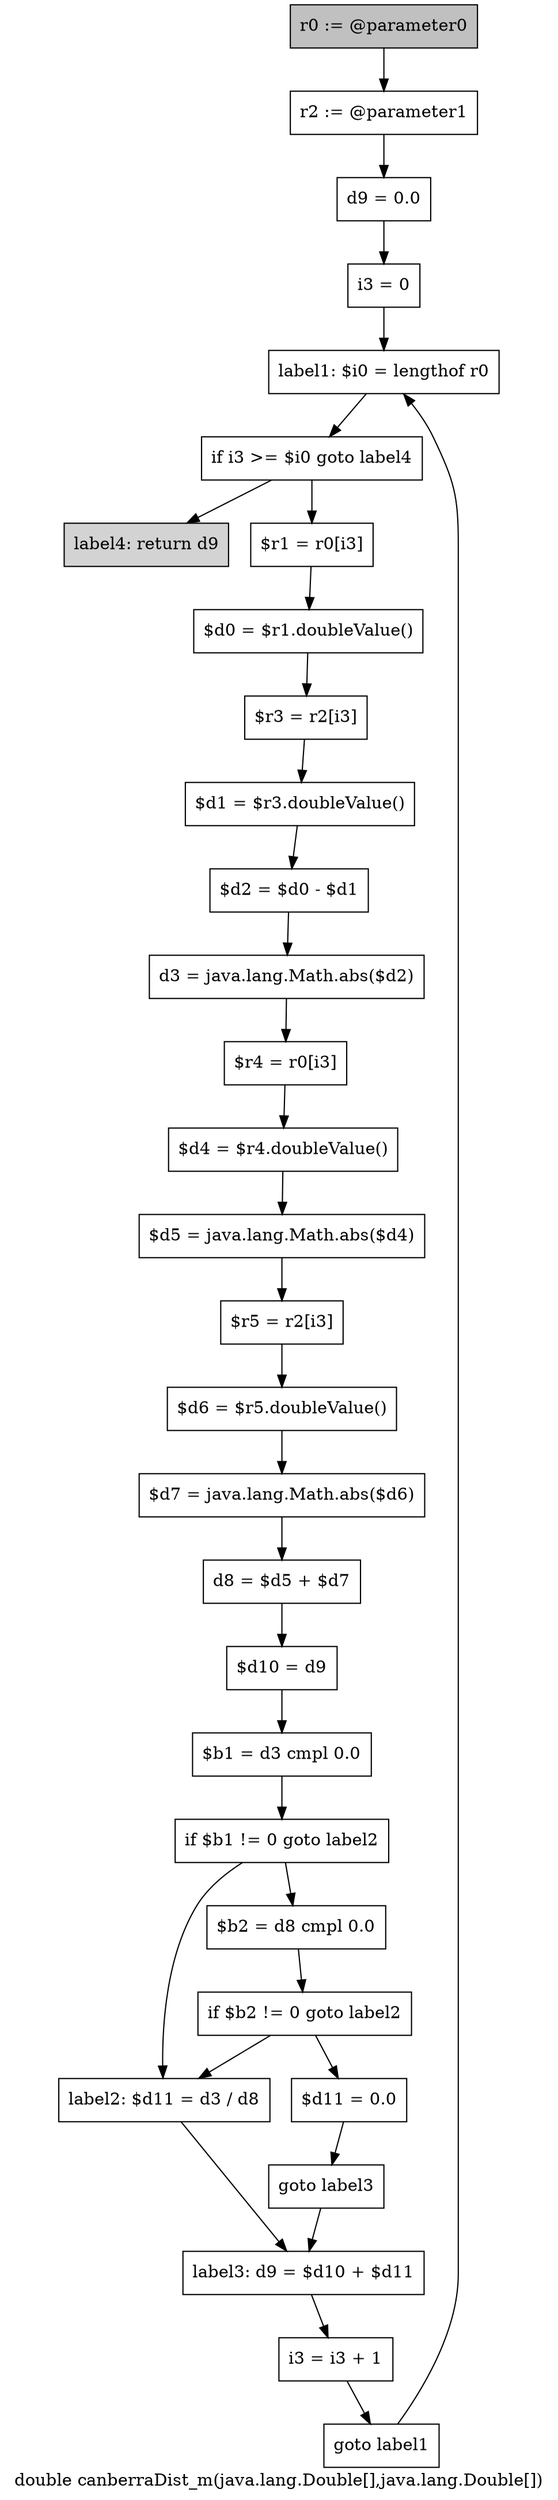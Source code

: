 digraph "double canberraDist_m(java.lang.Double[],java.lang.Double[])" {
    label="double canberraDist_m(java.lang.Double[],java.lang.Double[])";
    node [shape=box];
    "0" [style=filled,fillcolor=gray,label="r0 := @parameter0",];
    "1" [label="r2 := @parameter1",];
    "0"->"1";
    "2" [label="d9 = 0.0",];
    "1"->"2";
    "3" [label="i3 = 0",];
    "2"->"3";
    "4" [label="label1: $i0 = lengthof r0",];
    "3"->"4";
    "5" [label="if i3 >= $i0 goto label4",];
    "4"->"5";
    "6" [label="$r1 = r0[i3]",];
    "5"->"6";
    "30" [style=filled,fillcolor=lightgray,label="label4: return d9",];
    "5"->"30";
    "7" [label="$d0 = $r1.doubleValue()",];
    "6"->"7";
    "8" [label="$r3 = r2[i3]",];
    "7"->"8";
    "9" [label="$d1 = $r3.doubleValue()",];
    "8"->"9";
    "10" [label="$d2 = $d0 - $d1",];
    "9"->"10";
    "11" [label="d3 = java.lang.Math.abs($d2)",];
    "10"->"11";
    "12" [label="$r4 = r0[i3]",];
    "11"->"12";
    "13" [label="$d4 = $r4.doubleValue()",];
    "12"->"13";
    "14" [label="$d5 = java.lang.Math.abs($d4)",];
    "13"->"14";
    "15" [label="$r5 = r2[i3]",];
    "14"->"15";
    "16" [label="$d6 = $r5.doubleValue()",];
    "15"->"16";
    "17" [label="$d7 = java.lang.Math.abs($d6)",];
    "16"->"17";
    "18" [label="d8 = $d5 + $d7",];
    "17"->"18";
    "19" [label="$d10 = d9",];
    "18"->"19";
    "20" [label="$b1 = d3 cmpl 0.0",];
    "19"->"20";
    "21" [label="if $b1 != 0 goto label2",];
    "20"->"21";
    "22" [label="$b2 = d8 cmpl 0.0",];
    "21"->"22";
    "26" [label="label2: $d11 = d3 / d8",];
    "21"->"26";
    "23" [label="if $b2 != 0 goto label2",];
    "22"->"23";
    "24" [label="$d11 = 0.0",];
    "23"->"24";
    "23"->"26";
    "25" [label="goto label3",];
    "24"->"25";
    "27" [label="label3: d9 = $d10 + $d11",];
    "25"->"27";
    "26"->"27";
    "28" [label="i3 = i3 + 1",];
    "27"->"28";
    "29" [label="goto label1",];
    "28"->"29";
    "29"->"4";
}
